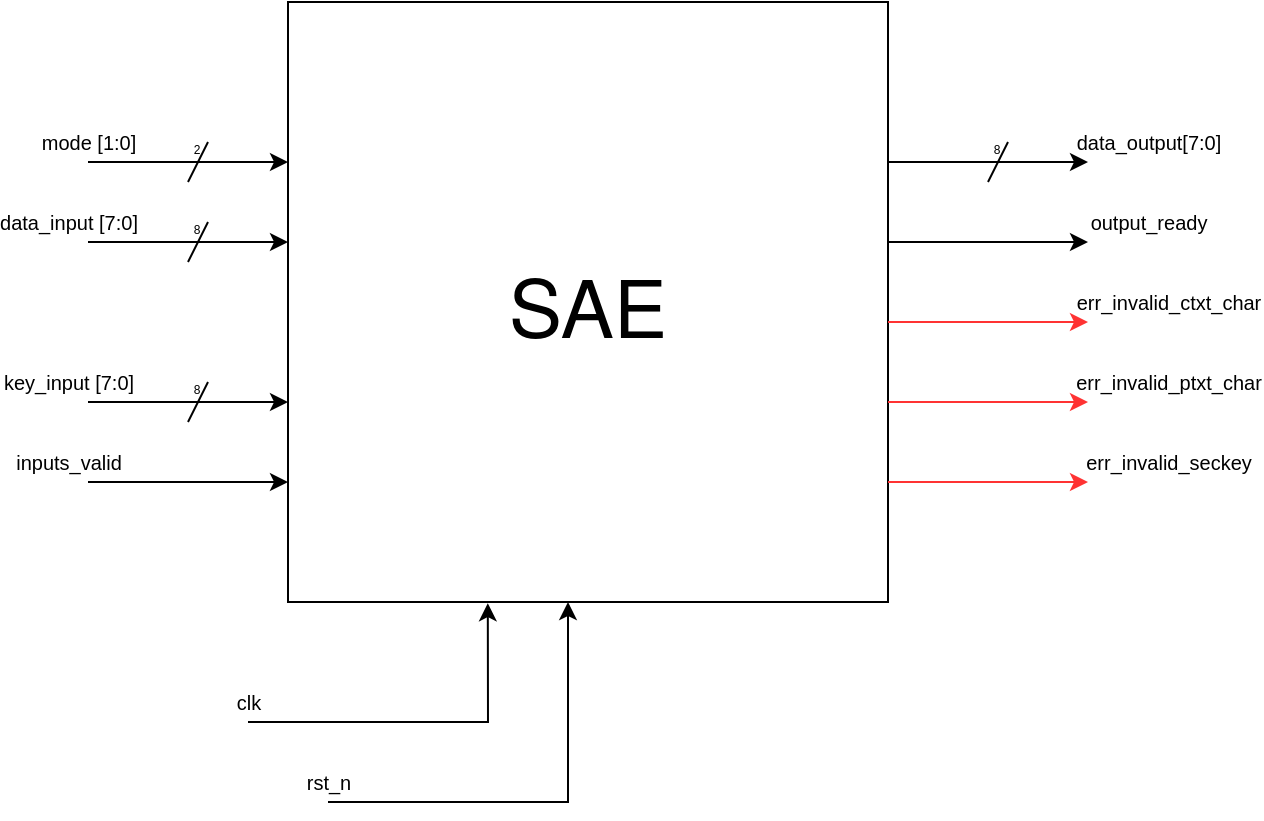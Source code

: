 <mxfile version="20.8.1" type="device"><diagram id="bsj__gBc8QLhBnXz1iqB" name="Pagina-1"><mxGraphModel dx="1051" dy="670" grid="1" gridSize="10" guides="1" tooltips="1" connect="1" arrows="1" fold="1" page="1" pageScale="1" pageWidth="827" pageHeight="1169" math="0" shadow="0"><root><mxCell id="0"/><mxCell id="1" parent="0"/><mxCell id="hw-mr3yQrNdZIVCds5Ul-1" value="&lt;font data-font-src=&quot;https://fonts.googleapis.com/css?family=Helvetica+Neue&quot; face=&quot;Helvetica Neue&quot; style=&quot;font-size: 40px;&quot;&gt;SAE&lt;/font&gt;" style="whiteSpace=wrap;html=1;aspect=fixed;rounded=0;strokeWidth=1;" parent="1" vertex="1"><mxGeometry x="260" y="160" width="300" height="300" as="geometry"/></mxCell><mxCell id="hw-mr3yQrNdZIVCds5Ul-4" value="" style="endArrow=classic;html=1;rounded=0;fontSize=40;entryX=0.333;entryY=1.002;entryDx=0;entryDy=0;entryPerimeter=0;" parent="1" target="hw-mr3yQrNdZIVCds5Ul-1" edge="1"><mxGeometry relative="1" as="geometry"><mxPoint x="240" y="520" as="sourcePoint"/><mxPoint x="360" y="520" as="targetPoint"/><Array as="points"><mxPoint x="300" y="520"/><mxPoint x="360" y="520"/></Array></mxGeometry></mxCell><mxCell id="hw-mr3yQrNdZIVCds5Ul-5" value="clk" style="edgeLabel;resizable=0;html=1;align=center;verticalAlign=middle;rounded=1;strokeWidth=1;fontSize=10;" parent="hw-mr3yQrNdZIVCds5Ul-4" connectable="0" vertex="1"><mxGeometry relative="1" as="geometry"><mxPoint x="-90" y="-10" as="offset"/></mxGeometry></mxCell><mxCell id="hw-mr3yQrNdZIVCds5Ul-6" value="" style="endArrow=classic;html=1;rounded=0;fontSize=40;" parent="1" edge="1"><mxGeometry relative="1" as="geometry"><mxPoint x="160" y="400" as="sourcePoint"/><mxPoint x="260" y="400" as="targetPoint"/></mxGeometry></mxCell><mxCell id="hw-mr3yQrNdZIVCds5Ul-7" value="inputs_valid" style="edgeLabel;resizable=0;html=1;align=center;verticalAlign=middle;rounded=1;strokeWidth=1;fontSize=10;" parent="hw-mr3yQrNdZIVCds5Ul-6" connectable="0" vertex="1"><mxGeometry relative="1" as="geometry"><mxPoint x="-60" y="-10" as="offset"/></mxGeometry></mxCell><mxCell id="hw-mr3yQrNdZIVCds5Ul-8" value="" style="endArrow=classic;html=1;rounded=0;fontSize=40;" parent="1" edge="1"><mxGeometry relative="1" as="geometry"><mxPoint x="160" y="360" as="sourcePoint"/><mxPoint x="260" y="360" as="targetPoint"/></mxGeometry></mxCell><mxCell id="hw-mr3yQrNdZIVCds5Ul-9" value="key_input [7:0]" style="edgeLabel;resizable=0;html=1;align=center;verticalAlign=middle;rounded=1;strokeWidth=1;fontSize=10;" parent="hw-mr3yQrNdZIVCds5Ul-8" connectable="0" vertex="1"><mxGeometry relative="1" as="geometry"><mxPoint x="-60" y="-10" as="offset"/></mxGeometry></mxCell><mxCell id="hw-mr3yQrNdZIVCds5Ul-10" value="" style="endArrow=classic;html=1;rounded=0;fontSize=40;" parent="1" edge="1"><mxGeometry relative="1" as="geometry"><mxPoint x="160" y="280" as="sourcePoint"/><mxPoint x="260" y="280" as="targetPoint"/></mxGeometry></mxCell><mxCell id="hw-mr3yQrNdZIVCds5Ul-11" value="data_input [7:0]" style="edgeLabel;resizable=0;html=1;align=center;verticalAlign=middle;rounded=1;strokeWidth=1;fontSize=10;" parent="hw-mr3yQrNdZIVCds5Ul-10" connectable="0" vertex="1"><mxGeometry relative="1" as="geometry"><mxPoint x="-60" y="-10" as="offset"/></mxGeometry></mxCell><mxCell id="hw-mr3yQrNdZIVCds5Ul-12" value="" style="endArrow=classic;html=1;rounded=0;fontSize=40;" parent="1" edge="1"><mxGeometry relative="1" as="geometry"><mxPoint x="160" y="240" as="sourcePoint"/><mxPoint x="260" y="240" as="targetPoint"/></mxGeometry></mxCell><mxCell id="hw-mr3yQrNdZIVCds5Ul-13" value="mode [1:0]" style="edgeLabel;resizable=0;html=1;align=center;verticalAlign=middle;rounded=1;strokeWidth=1;fontSize=10;" parent="hw-mr3yQrNdZIVCds5Ul-12" connectable="0" vertex="1"><mxGeometry relative="1" as="geometry"><mxPoint x="-50" y="-10" as="offset"/></mxGeometry></mxCell><mxCell id="hw-mr3yQrNdZIVCds5Ul-14" value="" style="endArrow=classic;html=1;rounded=0;fontSize=40;" parent="1" edge="1"><mxGeometry relative="1" as="geometry"><mxPoint x="280" y="560" as="sourcePoint"/><mxPoint x="400" y="460" as="targetPoint"/><Array as="points"><mxPoint x="400" y="560"/></Array></mxGeometry></mxCell><mxCell id="hw-mr3yQrNdZIVCds5Ul-15" value="rst_n" style="edgeLabel;resizable=0;html=1;align=center;verticalAlign=middle;rounded=1;strokeWidth=1;fontSize=10;" parent="hw-mr3yQrNdZIVCds5Ul-14" connectable="0" vertex="1"><mxGeometry relative="1" as="geometry"><mxPoint x="-110" y="-10" as="offset"/></mxGeometry></mxCell><mxCell id="hw-mr3yQrNdZIVCds5Ul-16" value="" style="endArrow=classic;html=1;rounded=0;fontSize=40;strokeColor=#FF3333;" parent="1" edge="1"><mxGeometry relative="1" as="geometry"><mxPoint x="560" y="400" as="sourcePoint"/><mxPoint x="660" y="400" as="targetPoint"/></mxGeometry></mxCell><mxCell id="hw-mr3yQrNdZIVCds5Ul-17" value="err_invalid_seckey" style="edgeLabel;resizable=0;html=1;align=center;verticalAlign=middle;rounded=1;strokeWidth=1;fontSize=10;" parent="hw-mr3yQrNdZIVCds5Ul-16" connectable="0" vertex="1"><mxGeometry relative="1" as="geometry"><mxPoint x="90" y="-10" as="offset"/></mxGeometry></mxCell><mxCell id="hw-mr3yQrNdZIVCds5Ul-18" value="" style="endArrow=classic;html=1;rounded=0;fontSize=40;strokeColor=#FF3333;" parent="1" edge="1"><mxGeometry relative="1" as="geometry"><mxPoint x="560" y="360" as="sourcePoint"/><mxPoint x="660" y="360" as="targetPoint"/></mxGeometry></mxCell><mxCell id="hw-mr3yQrNdZIVCds5Ul-19" value="err_invalid_ptxt_char" style="edgeLabel;resizable=0;html=1;align=center;verticalAlign=middle;rounded=1;strokeWidth=1;fontSize=10;" parent="hw-mr3yQrNdZIVCds5Ul-18" connectable="0" vertex="1"><mxGeometry relative="1" as="geometry"><mxPoint x="90" y="-10" as="offset"/></mxGeometry></mxCell><mxCell id="hw-mr3yQrNdZIVCds5Ul-20" value="" style="endArrow=classic;html=1;rounded=0;fontSize=40;" parent="1" edge="1"><mxGeometry relative="1" as="geometry"><mxPoint x="560" y="280" as="sourcePoint"/><mxPoint x="660" y="280" as="targetPoint"/></mxGeometry></mxCell><mxCell id="hw-mr3yQrNdZIVCds5Ul-21" value="output_ready" style="edgeLabel;resizable=0;html=1;align=center;verticalAlign=middle;rounded=1;strokeWidth=1;fontSize=10;" parent="hw-mr3yQrNdZIVCds5Ul-20" connectable="0" vertex="1"><mxGeometry relative="1" as="geometry"><mxPoint x="80" y="-10" as="offset"/></mxGeometry></mxCell><mxCell id="hw-mr3yQrNdZIVCds5Ul-22" value="" style="endArrow=classic;html=1;rounded=0;fontSize=40;" parent="1" edge="1"><mxGeometry relative="1" as="geometry"><mxPoint x="560" y="240" as="sourcePoint"/><mxPoint x="660" y="240" as="targetPoint"/></mxGeometry></mxCell><mxCell id="hw-mr3yQrNdZIVCds5Ul-23" value="data_output[7:0]" style="edgeLabel;resizable=0;html=1;align=center;verticalAlign=middle;rounded=1;strokeWidth=1;fontSize=10;" parent="hw-mr3yQrNdZIVCds5Ul-22" connectable="0" vertex="1"><mxGeometry relative="1" as="geometry"><mxPoint x="80" y="-10" as="offset"/></mxGeometry></mxCell><mxCell id="hw-mr3yQrNdZIVCds5Ul-24" value="" style="endArrow=classic;html=1;rounded=0;fontSize=40;strokeColor=#FF3333;" parent="1" edge="1"><mxGeometry relative="1" as="geometry"><mxPoint x="560" y="320" as="sourcePoint"/><mxPoint x="660" y="320" as="targetPoint"/></mxGeometry></mxCell><mxCell id="hw-mr3yQrNdZIVCds5Ul-25" value="err_invalid_ctxt_char" style="edgeLabel;resizable=0;html=1;align=center;verticalAlign=middle;rounded=1;strokeWidth=1;fontSize=10;" parent="hw-mr3yQrNdZIVCds5Ul-24" connectable="0" vertex="1"><mxGeometry relative="1" as="geometry"><mxPoint x="90" y="-10" as="offset"/></mxGeometry></mxCell><mxCell id="wD5AlxsW_uR0azwwMA4U-1" value="" style="endArrow=none;html=1;rounded=0;" edge="1" parent="1"><mxGeometry width="50" height="50" relative="1" as="geometry"><mxPoint x="210" y="250" as="sourcePoint"/><mxPoint x="220" y="230" as="targetPoint"/></mxGeometry></mxCell><mxCell id="wD5AlxsW_uR0azwwMA4U-2" value="&lt;font style=&quot;font-size: 6px;&quot;&gt;2&lt;br&gt;&lt;/font&gt;" style="edgeLabel;html=1;align=center;verticalAlign=middle;resizable=0;points=[];labelBorderColor=none;labelBackgroundColor=none;" vertex="1" connectable="0" parent="wD5AlxsW_uR0azwwMA4U-1"><mxGeometry x="-0.405" relative="1" as="geometry"><mxPoint x="1" y="-12" as="offset"/></mxGeometry></mxCell><mxCell id="wD5AlxsW_uR0azwwMA4U-3" value="" style="endArrow=none;html=1;rounded=0;" edge="1" parent="1"><mxGeometry width="50" height="50" relative="1" as="geometry"><mxPoint x="210" y="290" as="sourcePoint"/><mxPoint x="220" y="270" as="targetPoint"/></mxGeometry></mxCell><mxCell id="wD5AlxsW_uR0azwwMA4U-4" value="&lt;font style=&quot;font-size: 6px;&quot;&gt;8&lt;br&gt;&lt;/font&gt;" style="edgeLabel;html=1;align=center;verticalAlign=middle;resizable=0;points=[];labelBorderColor=none;labelBackgroundColor=none;" vertex="1" connectable="0" parent="wD5AlxsW_uR0azwwMA4U-3"><mxGeometry x="-0.405" relative="1" as="geometry"><mxPoint x="1" y="-12" as="offset"/></mxGeometry></mxCell><mxCell id="wD5AlxsW_uR0azwwMA4U-5" value="" style="endArrow=none;html=1;rounded=0;" edge="1" parent="1"><mxGeometry width="50" height="50" relative="1" as="geometry"><mxPoint x="210" y="370" as="sourcePoint"/><mxPoint x="220" y="350" as="targetPoint"/></mxGeometry></mxCell><mxCell id="wD5AlxsW_uR0azwwMA4U-6" value="&lt;font style=&quot;font-size: 6px;&quot;&gt;8&lt;br&gt;&lt;/font&gt;" style="edgeLabel;html=1;align=center;verticalAlign=middle;resizable=0;points=[];labelBorderColor=none;labelBackgroundColor=none;" vertex="1" connectable="0" parent="wD5AlxsW_uR0azwwMA4U-5"><mxGeometry x="-0.405" relative="1" as="geometry"><mxPoint x="1" y="-12" as="offset"/></mxGeometry></mxCell><mxCell id="wD5AlxsW_uR0azwwMA4U-7" value="" style="endArrow=none;html=1;rounded=0;" edge="1" parent="1"><mxGeometry width="50" height="50" relative="1" as="geometry"><mxPoint x="610" y="250" as="sourcePoint"/><mxPoint x="620" y="230" as="targetPoint"/></mxGeometry></mxCell><mxCell id="wD5AlxsW_uR0azwwMA4U-8" value="&lt;font style=&quot;font-size: 6px;&quot;&gt;8&lt;br&gt;&lt;/font&gt;" style="edgeLabel;html=1;align=center;verticalAlign=middle;resizable=0;points=[];labelBorderColor=none;labelBackgroundColor=none;" vertex="1" connectable="0" parent="wD5AlxsW_uR0azwwMA4U-7"><mxGeometry x="-0.405" relative="1" as="geometry"><mxPoint x="1" y="-12" as="offset"/></mxGeometry></mxCell></root></mxGraphModel></diagram></mxfile>